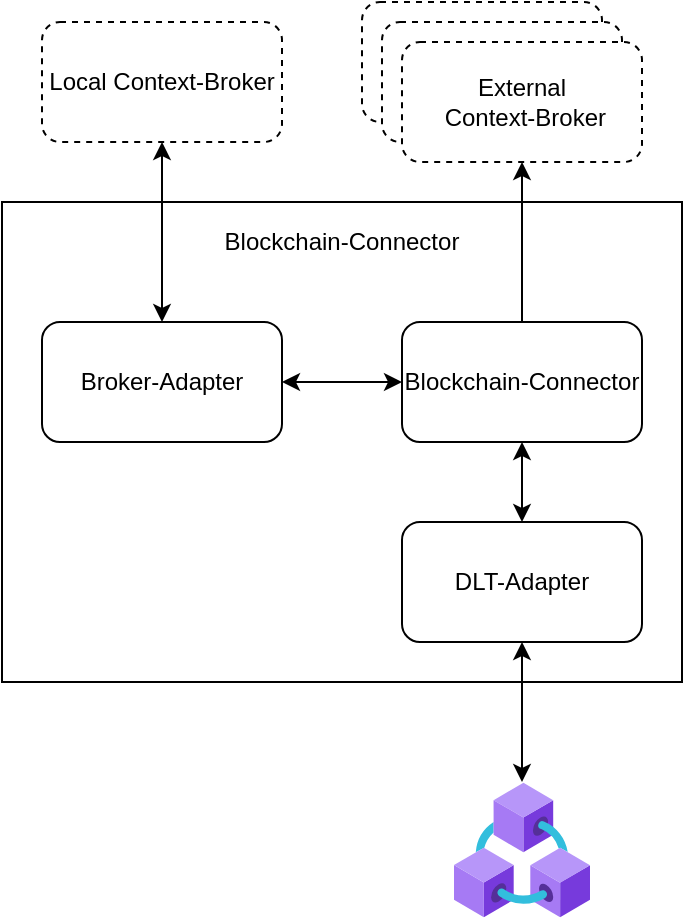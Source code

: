 <mxfile version="22.1.21" type="device">
  <diagram name="Page-1" id="CewpsjSTCl-pc4d_EMi_">
    <mxGraphModel dx="1434" dy="844" grid="1" gridSize="10" guides="1" tooltips="1" connect="1" arrows="1" fold="1" page="1" pageScale="1" pageWidth="850" pageHeight="1100" math="0" shadow="0">
      <root>
        <mxCell id="0" />
        <mxCell id="1" parent="0" />
        <mxCell id="vZUjrlELO1Ofky0nEN63-16" value="&lt;div&gt;Blockchain-Connector&lt;/div&gt;&lt;div&gt;&lt;br&gt;&lt;/div&gt;&lt;div&gt;&lt;br&gt;&lt;/div&gt;&lt;div&gt;&lt;br&gt;&lt;/div&gt;&lt;div&gt;&lt;br&gt;&lt;/div&gt;&lt;div&gt;&lt;br&gt;&lt;/div&gt;&lt;div&gt;&lt;br&gt;&lt;/div&gt;&lt;div&gt;&lt;br&gt;&lt;/div&gt;&lt;div&gt;&lt;br&gt;&lt;/div&gt;&lt;div&gt;&lt;br&gt;&lt;/div&gt;&lt;div&gt;&lt;br&gt;&lt;/div&gt;&lt;div&gt;&lt;br&gt;&lt;/div&gt;&lt;div&gt;&lt;br&gt;&lt;/div&gt;&lt;div&gt;&lt;br&gt;&lt;/div&gt;&lt;div&gt;&lt;br&gt;&lt;/div&gt;" style="rounded=0;whiteSpace=wrap;html=1;" vertex="1" parent="1">
          <mxGeometry x="280" y="120" width="340" height="240" as="geometry" />
        </mxCell>
        <mxCell id="vZUjrlELO1Ofky0nEN63-17" value="Blockchain-Connector" style="rounded=1;whiteSpace=wrap;html=1;" vertex="1" parent="1">
          <mxGeometry x="480" y="180" width="120" height="60" as="geometry" />
        </mxCell>
        <mxCell id="vZUjrlELO1Ofky0nEN63-18" value="Broker-Adapter" style="rounded=1;whiteSpace=wrap;html=1;" vertex="1" parent="1">
          <mxGeometry x="300" y="180" width="120" height="60" as="geometry" />
        </mxCell>
        <mxCell id="vZUjrlELO1Ofky0nEN63-19" value="DLT-Adapter" style="rounded=1;whiteSpace=wrap;html=1;" vertex="1" parent="1">
          <mxGeometry x="480" y="280" width="120" height="60" as="geometry" />
        </mxCell>
        <mxCell id="vZUjrlELO1Ofky0nEN63-20" value="" style="endArrow=classic;startArrow=classic;html=1;rounded=0;entryX=0;entryY=0.5;entryDx=0;entryDy=0;exitX=1;exitY=0.5;exitDx=0;exitDy=0;" edge="1" parent="1" source="vZUjrlELO1Ofky0nEN63-18" target="vZUjrlELO1Ofky0nEN63-17">
          <mxGeometry width="50" height="50" relative="1" as="geometry">
            <mxPoint x="370" y="310" as="sourcePoint" />
            <mxPoint x="420" y="260" as="targetPoint" />
          </mxGeometry>
        </mxCell>
        <mxCell id="vZUjrlELO1Ofky0nEN63-21" value="" style="endArrow=classic;startArrow=classic;html=1;rounded=0;entryX=0.5;entryY=1;entryDx=0;entryDy=0;exitX=0.5;exitY=0;exitDx=0;exitDy=0;" edge="1" parent="1" source="vZUjrlELO1Ofky0nEN63-19" target="vZUjrlELO1Ofky0nEN63-17">
          <mxGeometry width="50" height="50" relative="1" as="geometry">
            <mxPoint x="710" y="300" as="sourcePoint" />
            <mxPoint x="760" y="250" as="targetPoint" />
          </mxGeometry>
        </mxCell>
        <mxCell id="vZUjrlELO1Ofky0nEN63-22" value="Local Context-Broker" style="rounded=1;whiteSpace=wrap;html=1;dashed=1;" vertex="1" parent="1">
          <mxGeometry x="300" y="30" width="120" height="60" as="geometry" />
        </mxCell>
        <mxCell id="vZUjrlELO1Ofky0nEN63-23" value="" style="endArrow=classic;startArrow=classic;html=1;rounded=0;entryX=0.5;entryY=1;entryDx=0;entryDy=0;" edge="1" parent="1" source="vZUjrlELO1Ofky0nEN63-18" target="vZUjrlELO1Ofky0nEN63-22">
          <mxGeometry width="50" height="50" relative="1" as="geometry">
            <mxPoint x="150" y="210" as="sourcePoint" />
            <mxPoint x="200" y="160" as="targetPoint" />
          </mxGeometry>
        </mxCell>
        <mxCell id="vZUjrlELO1Ofky0nEN63-24" value="&lt;div&gt;External&lt;/div&gt;&lt;div&gt;&amp;nbsp;Context-Broker&lt;/div&gt;" style="rounded=1;whiteSpace=wrap;html=1;dashed=1;" vertex="1" parent="1">
          <mxGeometry x="460" y="20" width="120" height="60" as="geometry" />
        </mxCell>
        <mxCell id="vZUjrlELO1Ofky0nEN63-25" value="&lt;div&gt;External&lt;/div&gt;&lt;div&gt;&amp;nbsp;Context-Broker&lt;/div&gt;" style="rounded=1;whiteSpace=wrap;html=1;dashed=1;" vertex="1" parent="1">
          <mxGeometry x="470" y="30" width="120" height="60" as="geometry" />
        </mxCell>
        <mxCell id="vZUjrlELO1Ofky0nEN63-26" value="&lt;div&gt;External&lt;/div&gt;&lt;div&gt;&amp;nbsp;Context-Broker&lt;/div&gt;" style="rounded=1;whiteSpace=wrap;html=1;dashed=1;" vertex="1" parent="1">
          <mxGeometry x="480" y="40" width="120" height="60" as="geometry" />
        </mxCell>
        <mxCell id="vZUjrlELO1Ofky0nEN63-28" value="" style="endArrow=classic;html=1;rounded=0;entryX=0.5;entryY=1;entryDx=0;entryDy=0;exitX=0.5;exitY=0;exitDx=0;exitDy=0;" edge="1" parent="1" source="vZUjrlELO1Ofky0nEN63-17" target="vZUjrlELO1Ofky0nEN63-26">
          <mxGeometry width="50" height="50" relative="1" as="geometry">
            <mxPoint x="660" y="110" as="sourcePoint" />
            <mxPoint x="710" y="60" as="targetPoint" />
          </mxGeometry>
        </mxCell>
        <mxCell id="vZUjrlELO1Ofky0nEN63-30" value="" style="image;aspect=fixed;html=1;points=[];align=center;fontSize=12;image=img/lib/azure2/blockchain/Azure_Blockchain_Service.svg;" vertex="1" parent="1">
          <mxGeometry x="506" y="410" width="68" height="68" as="geometry" />
        </mxCell>
        <mxCell id="vZUjrlELO1Ofky0nEN63-31" value="" style="endArrow=classic;startArrow=classic;html=1;rounded=0;entryX=0.5;entryY=1;entryDx=0;entryDy=0;" edge="1" parent="1" source="vZUjrlELO1Ofky0nEN63-30" target="vZUjrlELO1Ofky0nEN63-19">
          <mxGeometry width="50" height="50" relative="1" as="geometry">
            <mxPoint x="640" y="420" as="sourcePoint" />
            <mxPoint x="690" y="370" as="targetPoint" />
          </mxGeometry>
        </mxCell>
      </root>
    </mxGraphModel>
  </diagram>
</mxfile>
